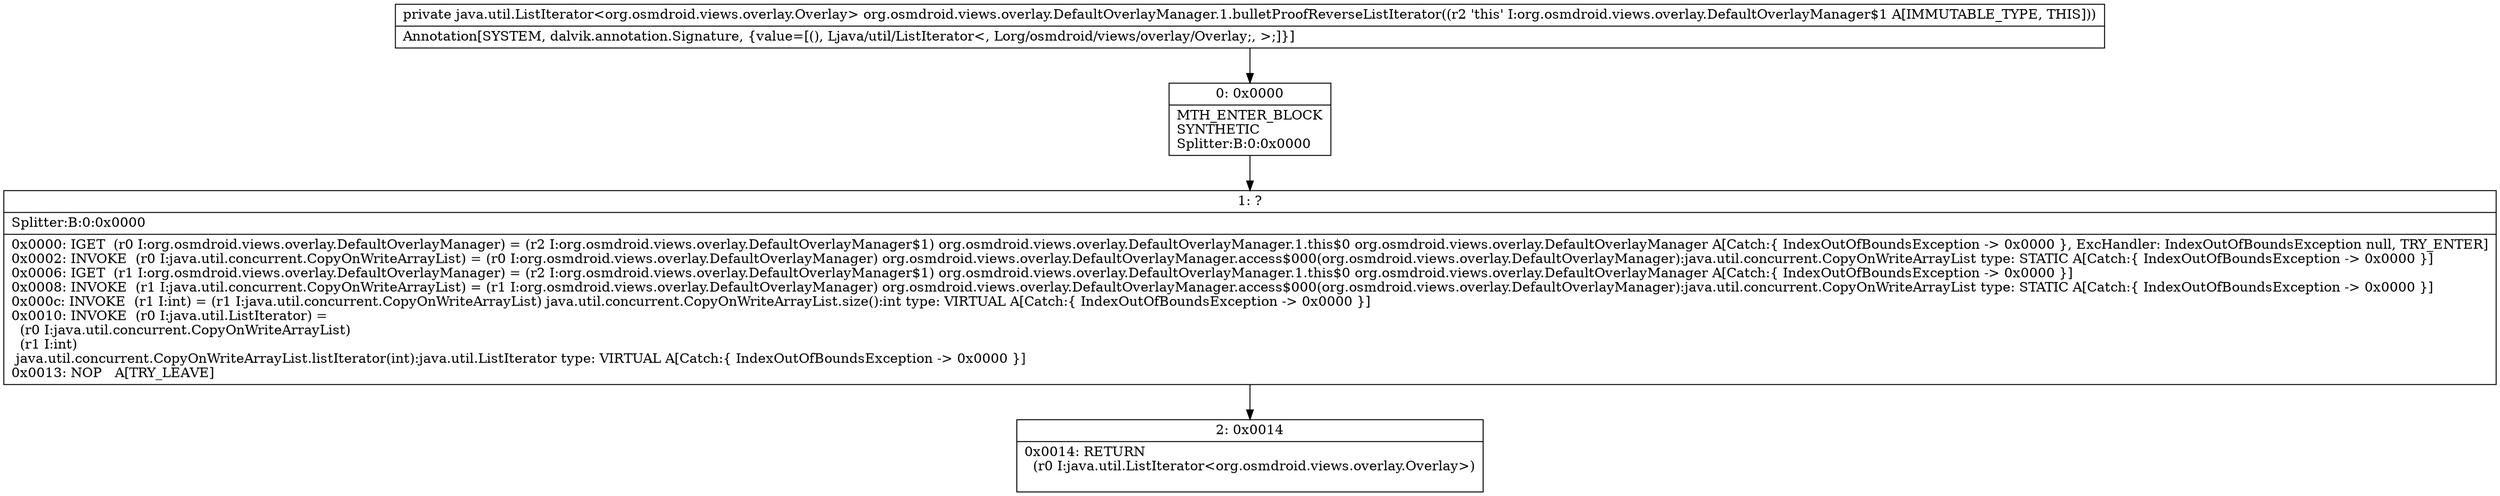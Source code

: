 digraph "CFG fororg.osmdroid.views.overlay.DefaultOverlayManager.1.bulletProofReverseListIterator()Ljava\/util\/ListIterator;" {
Node_0 [shape=record,label="{0\:\ 0x0000|MTH_ENTER_BLOCK\lSYNTHETIC\lSplitter:B:0:0x0000\l}"];
Node_1 [shape=record,label="{1\:\ ?|Splitter:B:0:0x0000\l|0x0000: IGET  (r0 I:org.osmdroid.views.overlay.DefaultOverlayManager) = (r2 I:org.osmdroid.views.overlay.DefaultOverlayManager$1) org.osmdroid.views.overlay.DefaultOverlayManager.1.this$0 org.osmdroid.views.overlay.DefaultOverlayManager A[Catch:\{ IndexOutOfBoundsException \-\> 0x0000 \}, ExcHandler: IndexOutOfBoundsException null, TRY_ENTER]\l0x0002: INVOKE  (r0 I:java.util.concurrent.CopyOnWriteArrayList) = (r0 I:org.osmdroid.views.overlay.DefaultOverlayManager) org.osmdroid.views.overlay.DefaultOverlayManager.access$000(org.osmdroid.views.overlay.DefaultOverlayManager):java.util.concurrent.CopyOnWriteArrayList type: STATIC A[Catch:\{ IndexOutOfBoundsException \-\> 0x0000 \}]\l0x0006: IGET  (r1 I:org.osmdroid.views.overlay.DefaultOverlayManager) = (r2 I:org.osmdroid.views.overlay.DefaultOverlayManager$1) org.osmdroid.views.overlay.DefaultOverlayManager.1.this$0 org.osmdroid.views.overlay.DefaultOverlayManager A[Catch:\{ IndexOutOfBoundsException \-\> 0x0000 \}]\l0x0008: INVOKE  (r1 I:java.util.concurrent.CopyOnWriteArrayList) = (r1 I:org.osmdroid.views.overlay.DefaultOverlayManager) org.osmdroid.views.overlay.DefaultOverlayManager.access$000(org.osmdroid.views.overlay.DefaultOverlayManager):java.util.concurrent.CopyOnWriteArrayList type: STATIC A[Catch:\{ IndexOutOfBoundsException \-\> 0x0000 \}]\l0x000c: INVOKE  (r1 I:int) = (r1 I:java.util.concurrent.CopyOnWriteArrayList) java.util.concurrent.CopyOnWriteArrayList.size():int type: VIRTUAL A[Catch:\{ IndexOutOfBoundsException \-\> 0x0000 \}]\l0x0010: INVOKE  (r0 I:java.util.ListIterator) = \l  (r0 I:java.util.concurrent.CopyOnWriteArrayList)\l  (r1 I:int)\l java.util.concurrent.CopyOnWriteArrayList.listIterator(int):java.util.ListIterator type: VIRTUAL A[Catch:\{ IndexOutOfBoundsException \-\> 0x0000 \}]\l0x0013: NOP   A[TRY_LEAVE]\l}"];
Node_2 [shape=record,label="{2\:\ 0x0014|0x0014: RETURN  \l  (r0 I:java.util.ListIterator\<org.osmdroid.views.overlay.Overlay\>)\l \l}"];
MethodNode[shape=record,label="{private java.util.ListIterator\<org.osmdroid.views.overlay.Overlay\> org.osmdroid.views.overlay.DefaultOverlayManager.1.bulletProofReverseListIterator((r2 'this' I:org.osmdroid.views.overlay.DefaultOverlayManager$1 A[IMMUTABLE_TYPE, THIS]))  | Annotation[SYSTEM, dalvik.annotation.Signature, \{value=[(), Ljava\/util\/ListIterator\<, Lorg\/osmdroid\/views\/overlay\/Overlay;, \>;]\}]\l}"];
MethodNode -> Node_0;
Node_0 -> Node_1;
Node_1 -> Node_2;
}

